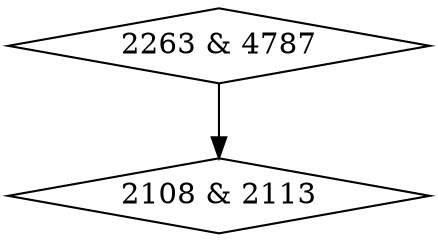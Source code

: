 digraph {
0 [label = "2108 & 2113", shape = diamond];
1 [label = "2263 & 4787", shape = diamond];
1->0;
}
